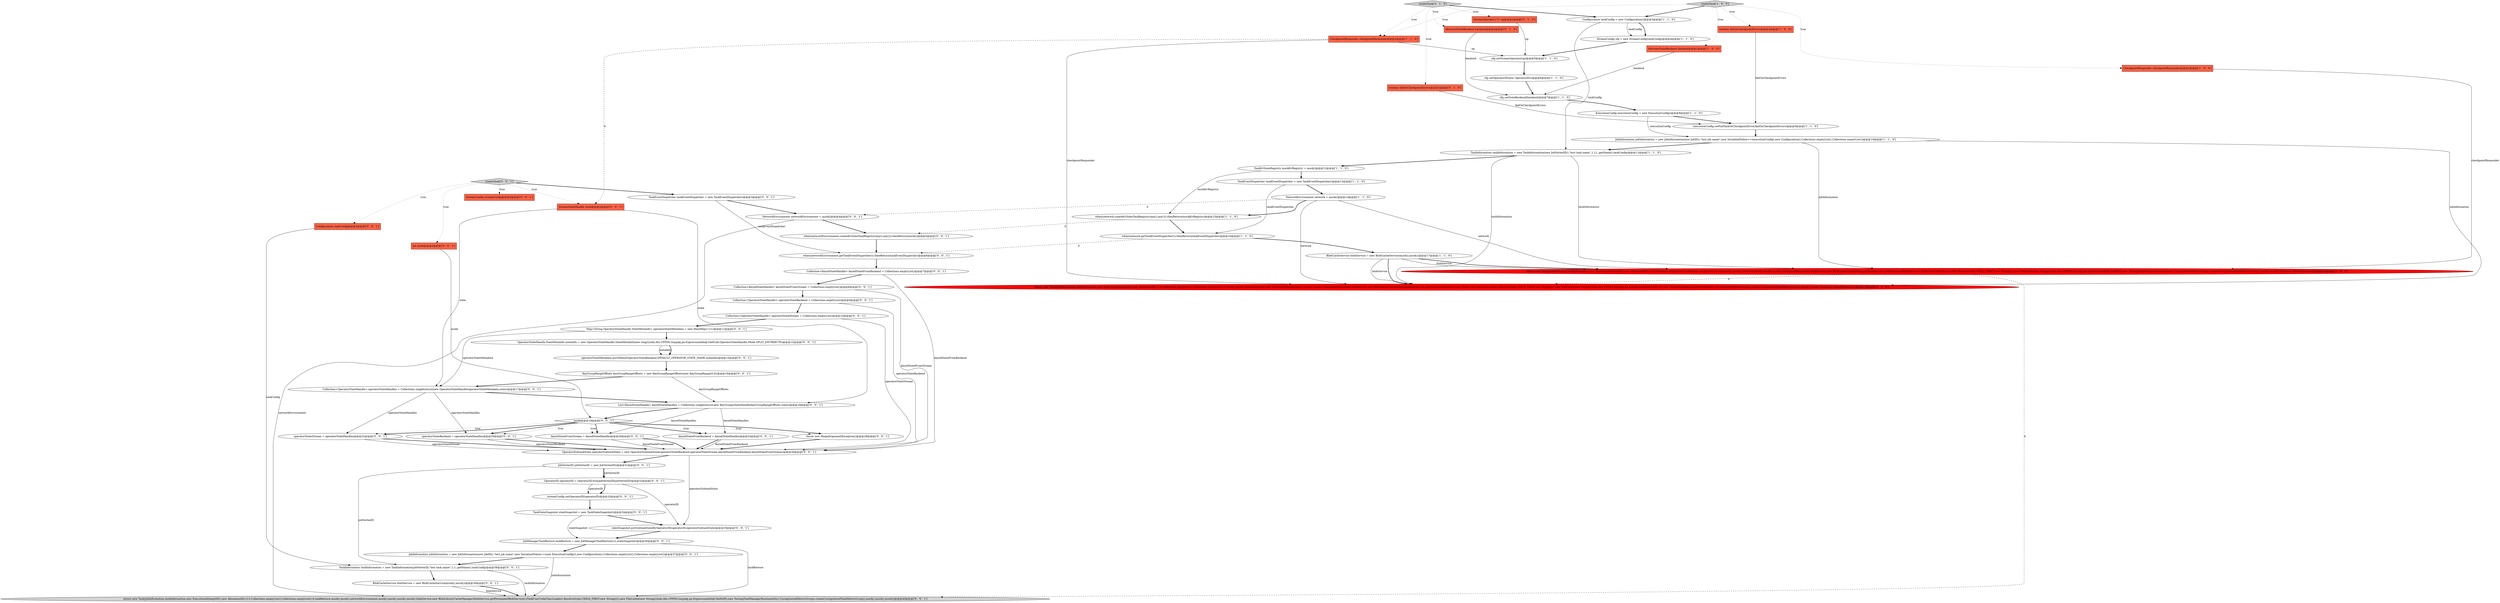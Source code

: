 digraph {
8 [style = filled, label = "boolean failOnCheckpointErrors@@@2@@@['1', '0', '0']", fillcolor = tomato, shape = box image = "AAA0AAABBB1BBB"];
45 [style = filled, label = "operatorStateBackend = operatorStateHandles@@@20@@@['0', '0', '1']", fillcolor = white, shape = ellipse image = "AAA0AAABBB3BBB"];
38 [style = filled, label = "Collection<KeyedStateHandle> keyedStateFromStream = Collections.emptyList()@@@8@@@['0', '0', '1']", fillcolor = white, shape = ellipse image = "AAA0AAABBB3BBB"];
58 [style = filled, label = "OperatorSubtaskState operatorSubtaskState = new OperatorSubtaskState(operatorStateBackend,operatorStateStream,keyedStateFromBackend,keyedStateFromStream)@@@30@@@['0', '0', '1']", fillcolor = white, shape = ellipse image = "AAA0AAABBB3BBB"];
15 [style = filled, label = "when(network.createKvStateTaskRegistry(any(),any())).thenReturn(mockKvRegistry)@@@15@@@['1', '1', '0']", fillcolor = white, shape = ellipse image = "AAA0AAABBB1BBB"];
10 [style = filled, label = "CheckpointResponder checkpointResponder@@@2@@@['1', '1', '0']", fillcolor = tomato, shape = box image = "AAA0AAABBB1BBB"];
59 [style = filled, label = "TaskInformation taskInformation = new TaskInformation(jobVertexID,\"test task name\",1,1,.getName(),taskConfig)@@@38@@@['0', '0', '1']", fillcolor = white, shape = ellipse image = "AAA0AAABBB3BBB"];
55 [style = filled, label = "TaskEventDispatcher taskEventDispatcher = new TaskEventDispatcher()@@@3@@@['0', '0', '1']", fillcolor = white, shape = ellipse image = "AAA0AAABBB3BBB"];
53 [style = filled, label = "mode@@@19@@@['0', '0', '1']", fillcolor = white, shape = diamond image = "AAA0AAABBB3BBB"];
31 [style = filled, label = "operatorStateMetadata.put(DefaultOperatorStateBackend.DEFAULT_OPERATOR_STATE_NAME,metaInfo)@@@15@@@['0', '0', '1']", fillcolor = white, shape = ellipse image = "AAA0AAABBB3BBB"];
56 [style = filled, label = "Collection<KeyedStateHandle> keyedStateFromBackend = Collections.emptyList()@@@7@@@['0', '0', '1']", fillcolor = white, shape = ellipse image = "AAA0AAABBB3BBB"];
49 [style = filled, label = "JobManagerTaskRestore taskRestore = new JobManagerTaskRestore(1L,stateSnapshot)@@@36@@@['0', '0', '1']", fillcolor = white, shape = ellipse image = "AAA0AAABBB3BBB"];
7 [style = filled, label = "StreamConfig cfg = new StreamConfig(taskConfig)@@@4@@@['1', '1', '0']", fillcolor = white, shape = ellipse image = "AAA0AAABBB1BBB"];
60 [style = filled, label = "stateSnapshot.putSubtaskStateByOperatorID(operatorID,operatorSubtaskState)@@@35@@@['0', '0', '1']", fillcolor = white, shape = ellipse image = "AAA0AAABBB3BBB"];
36 [style = filled, label = "createTask['0', '0', '1']", fillcolor = lightgray, shape = diamond image = "AAA0AAABBB3BBB"];
5 [style = filled, label = "cfg.setStateBackend(backend)@@@7@@@['1', '1', '0']", fillcolor = white, shape = ellipse image = "AAA0AAABBB1BBB"];
9 [style = filled, label = "return new Task(jobInformation,taskInformation,new ExecutionAttemptID(),new AllocationID(),0,0,Collections.emptyList(),Collections.emptyList(),0,null,mock(),mock(),network,mock(),mock(),mock(),checkpointResponder,blobService,new BlobLibraryCacheManager(blobService.getPermanentBlobService(),FlinkUserCodeClassLoaders.ResolveOrder.CHILD_FIRST,new String((((),new FileCache(new String((((edu.fdu.CPPDG.tinypdg.pe.ExpressionInfo@1be9062),new TestingTaskManagerRuntimeInfo(),UnregisteredMetricGroups.createUnregisteredTaskMetricGroup(),mock(),mock(),Executors.directExecutor())@@@18@@@['1', '0', '0']", fillcolor = red, shape = ellipse image = "AAA1AAABBB1BBB"];
50 [style = filled, label = "throw new IllegalArgumentException()@@@28@@@['0', '0', '1']", fillcolor = white, shape = ellipse image = "AAA0AAABBB3BBB"];
40 [style = filled, label = "JobVertexID jobVertexID = new JobVertexID()@@@31@@@['0', '0', '1']", fillcolor = white, shape = ellipse image = "AAA0AAABBB3BBB"];
42 [style = filled, label = "KeyGroupRangeOffsets keyGroupRangeOffsets = new KeyGroupRangeOffsets(new KeyGroupRange(0,0))@@@16@@@['0', '0', '1']", fillcolor = white, shape = ellipse image = "AAA0AAABBB3BBB"];
3 [style = filled, label = "AbstractStateBackend backend@@@2@@@['1', '0', '0']", fillcolor = tomato, shape = box image = "AAA0AAABBB1BBB"];
12 [style = filled, label = "executionConfig.setFailTaskOnCheckpointError(failOnCheckpointErrors)@@@9@@@['1', '1', '0']", fillcolor = white, shape = ellipse image = "AAA0AAABBB1BBB"];
25 [style = filled, label = "boolean failOnCheckpointErrors@@@2@@@['0', '1', '0']", fillcolor = tomato, shape = box image = "AAA0AAABBB2BBB"];
41 [style = filled, label = "List<KeyedStateHandle> keyedStateHandles = Collections.singletonList(new KeyGroupsStateHandle(keyGroupRangeOffsets,state))@@@18@@@['0', '0', '1']", fillcolor = white, shape = ellipse image = "AAA0AAABBB3BBB"];
24 [style = filled, label = "return new Task(jobInformation,taskInformation,new ExecutionAttemptID(),new AllocationID(),0,0,Collections.emptyList(),Collections.emptyList(),0,mock(),mock(),network,mock(),new TestTaskStateManager(),mock(),mock(),checkpointResponder,blobService,new BlobLibraryCacheManager(blobService.getPermanentBlobService(),FlinkUserCodeClassLoaders.ResolveOrder.CHILD_FIRST,new String((((),new FileCache(new String((((edu.fdu.CPPDG.tinypdg.pe.ExpressionInfo@1be9139),new TestingTaskManagerRuntimeInfo(),UnregisteredMetricGroups.createUnregisteredTaskMetricGroup(),mock(),mock(),Executors.directExecutor())@@@18@@@['0', '1', '0']", fillcolor = red, shape = ellipse image = "AAA1AAABBB2BBB"];
33 [style = filled, label = "BlobCacheService blobService = new BlobCacheService(mock(),mock())@@@39@@@['0', '0', '1']", fillcolor = white, shape = ellipse image = "AAA0AAABBB3BBB"];
22 [style = filled, label = "StreamOperator<?> op@@@2@@@['0', '1', '0']", fillcolor = tomato, shape = box image = "AAA0AAABBB2BBB"];
46 [style = filled, label = "OperatorID operatorID = OperatorID.fromJobVertexID(jobVertexID)@@@32@@@['0', '0', '1']", fillcolor = white, shape = ellipse image = "AAA0AAABBB3BBB"];
14 [style = filled, label = "when(network.getTaskEventDispatcher()).thenReturn(taskEventDispatcher)@@@16@@@['1', '1', '0']", fillcolor = white, shape = ellipse image = "AAA0AAABBB1BBB"];
30 [style = filled, label = "NetworkEnvironment networkEnvironment = mock()@@@4@@@['0', '0', '1']", fillcolor = white, shape = ellipse image = "AAA0AAABBB3BBB"];
39 [style = filled, label = "Configuration taskConfig@@@2@@@['0', '0', '1']", fillcolor = tomato, shape = box image = "AAA0AAABBB3BBB"];
13 [style = filled, label = "TaskEventDispatcher taskEventDispatcher = new TaskEventDispatcher()@@@13@@@['1', '1', '0']", fillcolor = white, shape = ellipse image = "AAA0AAABBB1BBB"];
18 [style = filled, label = "NetworkEnvironment network = mock()@@@14@@@['1', '1', '0']", fillcolor = white, shape = ellipse image = "AAA0AAABBB1BBB"];
43 [style = filled, label = "StreamStateHandle state@@@2@@@['0', '0', '1']", fillcolor = tomato, shape = box image = "AAA0AAABBB3BBB"];
44 [style = filled, label = "when(networkEnvironment.getTaskEventDispatcher()).thenReturn(taskEventDispatcher)@@@6@@@['0', '0', '1']", fillcolor = white, shape = ellipse image = "AAA0AAABBB3BBB"];
34 [style = filled, label = "streamConfig.setOperatorID(operatorID)@@@33@@@['0', '0', '1']", fillcolor = white, shape = ellipse image = "AAA0AAABBB3BBB"];
32 [style = filled, label = "TaskStateSnapshot stateSnapshot = new TaskStateSnapshot()@@@34@@@['0', '0', '1']", fillcolor = white, shape = ellipse image = "AAA0AAABBB3BBB"];
4 [style = filled, label = "CheckpointResponder checkpointResponder@@@2@@@['1', '0', '0']", fillcolor = tomato, shape = box image = "AAA0AAABBB1BBB"];
51 [style = filled, label = "operatorStateStream = operatorStateHandles@@@22@@@['0', '0', '1']", fillcolor = white, shape = ellipse image = "AAA0AAABBB3BBB"];
26 [style = filled, label = "StreamConfig streamConfig@@@2@@@['0', '0', '1']", fillcolor = tomato, shape = box image = "AAA0AAABBB3BBB"];
47 [style = filled, label = "keyedStateFromBackend = keyedStateHandles@@@24@@@['0', '0', '1']", fillcolor = white, shape = ellipse image = "AAA0AAABBB3BBB"];
35 [style = filled, label = "return new Task(jobInformation,taskInformation,new ExecutionAttemptID(),new AllocationID(),0,0,Collections.emptyList(),Collections.emptyList(),0,taskRestore,mock(),mock(),networkEnvironment,mock(),mock(),mock(),mock(),blobService,new BlobLibraryCacheManager(blobService.getPermanentBlobService(),FlinkUserCodeClassLoaders.ResolveOrder.CHILD_FIRST,new String((((),new FileCache(new String((((edu.fdu.CPPDG.tinypdg.pe.ExpressionInfo@1be9295),new TestingTaskManagerRuntimeInfo(),UnregisteredMetricGroups.createUnregisteredTaskMetricGroup(),mock(),mock(),mock())@@@40@@@['0', '0', '1']", fillcolor = lightgray, shape = ellipse image = "AAA0AAABBB3BBB"];
54 [style = filled, label = "JobInformation jobInformation = new JobInformation(new JobID(),\"test job name\",new SerializedValue<>(new ExecutionConfig()),new Configuration(),Collections.emptyList(),Collections.emptyList())@@@37@@@['0', '0', '1']", fillcolor = white, shape = ellipse image = "AAA0AAABBB3BBB"];
11 [style = filled, label = "cfg.setStreamOperator(op)@@@5@@@['1', '1', '0']", fillcolor = white, shape = ellipse image = "AAA0AAABBB1BBB"];
0 [style = filled, label = "TaskKvStateRegistry mockKvRegistry = mock()@@@12@@@['1', '1', '0']", fillcolor = white, shape = ellipse image = "AAA0AAABBB1BBB"];
29 [style = filled, label = "OperatorStateHandle.StateMetaInfo metaInfo = new OperatorStateHandle.StateMetaInfo(new long((((edu.fdu.CPPDG.tinypdg.pe.ExpressionInfo@1be91a9,OperatorStateHandle.Mode.SPLIT_DISTRIBUTE)@@@12@@@['0', '0', '1']", fillcolor = white, shape = ellipse image = "AAA0AAABBB3BBB"];
48 [style = filled, label = "when(networkEnvironment.createKvStateTaskRegistry(any(),any())).thenReturn(mock())@@@5@@@['0', '0', '1']", fillcolor = white, shape = ellipse image = "AAA0AAABBB3BBB"];
61 [style = filled, label = "Collection<OperatorStateHandle> operatorStateStream = Collections.emptyList()@@@10@@@['0', '0', '1']", fillcolor = white, shape = ellipse image = "AAA0AAABBB3BBB"];
19 [style = filled, label = "ExecutionConfig executionConfig = new ExecutionConfig()@@@8@@@['1', '1', '0']", fillcolor = white, shape = ellipse image = "AAA0AAABBB1BBB"];
6 [style = filled, label = "BlobCacheService blobService = new BlobCacheService(mock(),mock())@@@17@@@['1', '1', '0']", fillcolor = white, shape = ellipse image = "AAA0AAABBB1BBB"];
1 [style = filled, label = "Configuration taskConfig = new Configuration()@@@3@@@['1', '1', '0']", fillcolor = white, shape = ellipse image = "AAA0AAABBB1BBB"];
23 [style = filled, label = "AbstractStateBackend backend@@@2@@@['0', '1', '0']", fillcolor = tomato, shape = box image = "AAA0AAABBB2BBB"];
28 [style = filled, label = "keyedStateFromStream = keyedStateHandles@@@26@@@['0', '0', '1']", fillcolor = white, shape = ellipse image = "AAA0AAABBB3BBB"];
27 [style = filled, label = "Collection<OperatorStateHandle> operatorStateHandles = Collections.singletonList(new OperatorStateHandle(operatorStateMetadata,state))@@@17@@@['0', '0', '1']", fillcolor = white, shape = ellipse image = "AAA0AAABBB3BBB"];
37 [style = filled, label = "int mode@@@2@@@['0', '0', '1']", fillcolor = tomato, shape = box image = "AAA0AAABBB3BBB"];
2 [style = filled, label = "JobInformation jobInformation = new JobInformation(new JobID(),\"test job name\",new SerializedValue<>(executionConfig),new Configuration(),Collections.emptyList(),Collections.emptyList())@@@10@@@['1', '1', '0']", fillcolor = white, shape = ellipse image = "AAA0AAABBB1BBB"];
57 [style = filled, label = "Collection<OperatorStateHandle> operatorStateBackend = Collections.emptyList()@@@9@@@['0', '0', '1']", fillcolor = white, shape = ellipse image = "AAA0AAABBB3BBB"];
52 [style = filled, label = "Map<String,OperatorStateHandle.StateMetaInfo> operatorStateMetadata = new HashMap<>(1)@@@11@@@['0', '0', '1']", fillcolor = white, shape = ellipse image = "AAA0AAABBB3BBB"];
21 [style = filled, label = "createTask['0', '1', '0']", fillcolor = lightgray, shape = diamond image = "AAA0AAABBB2BBB"];
17 [style = filled, label = "TaskInformation taskInformation = new TaskInformation(new JobVertexID(),\"test task name\",1,11,.getName(),taskConfig)@@@11@@@['1', '1', '0']", fillcolor = white, shape = ellipse image = "AAA0AAABBB1BBB"];
16 [style = filled, label = "createTask['1', '0', '0']", fillcolor = lightgray, shape = diamond image = "AAA0AAABBB1BBB"];
20 [style = filled, label = "cfg.setOperatorID(new OperatorID())@@@6@@@['1', '1', '0']", fillcolor = white, shape = ellipse image = "AAA0AAABBB1BBB"];
3->5 [style = solid, label="backend"];
46->34 [style = bold, label=""];
0->13 [style = bold, label=""];
59->35 [style = solid, label="taskInformation"];
18->30 [style = dashed, label="0"];
32->49 [style = solid, label="stateSnapshot"];
18->9 [style = solid, label="network"];
53->47 [style = bold, label=""];
27->51 [style = solid, label="operatorStateHandles"];
4->9 [style = solid, label="checkpointResponder"];
51->58 [style = solid, label="operatorStateStream"];
16->10 [style = dotted, label="true"];
36->55 [style = bold, label=""];
12->2 [style = bold, label=""];
40->59 [style = solid, label="jobVertexID"];
36->39 [style = dotted, label="true"];
53->47 [style = dotted, label="true"];
21->23 [style = dotted, label="true"];
14->44 [style = dashed, label="0"];
21->1 [style = bold, label=""];
0->15 [style = solid, label="mockKvRegistry"];
17->9 [style = solid, label="taskInformation"];
10->11 [style = solid, label="op"];
34->32 [style = bold, label=""];
56->38 [style = bold, label=""];
7->11 [style = bold, label=""];
52->27 [style = solid, label="operatorStateMetadata"];
57->61 [style = bold, label=""];
19->12 [style = bold, label=""];
53->51 [style = dotted, label="true"];
30->35 [style = solid, label="networkEnvironment"];
61->52 [style = bold, label=""];
18->15 [style = bold, label=""];
49->35 [style = solid, label="taskRestore"];
13->14 [style = solid, label="taskEventDispatcher"];
21->22 [style = dotted, label="true"];
17->24 [style = solid, label="taskInformation"];
48->44 [style = bold, label=""];
51->58 [style = bold, label=""];
16->4 [style = dotted, label="true"];
43->27 [style = solid, label="state"];
46->34 [style = solid, label="operatorID"];
38->57 [style = bold, label=""];
47->58 [style = bold, label=""];
22->11 [style = solid, label="op"];
41->53 [style = bold, label=""];
38->58 [style = solid, label="keyedStateFromStream"];
1->17 [style = solid, label="taskConfig"];
55->44 [style = solid, label="taskEventDispatcher"];
2->24 [style = solid, label="jobInformation"];
23->5 [style = solid, label="backend"];
54->59 [style = bold, label=""];
54->35 [style = solid, label="jobInformation"];
10->43 [style = dashed, label="0"];
8->12 [style = solid, label="failOnCheckpointErrors"];
61->58 [style = solid, label="operatorStateStream"];
14->6 [style = bold, label=""];
49->54 [style = bold, label=""];
13->18 [style = bold, label=""];
2->9 [style = solid, label="jobInformation"];
2->17 [style = bold, label=""];
16->8 [style = dotted, label="true"];
19->2 [style = solid, label="executionConfig"];
44->56 [style = bold, label=""];
42->41 [style = solid, label="keyGroupRangeOffsets"];
15->14 [style = bold, label=""];
50->58 [style = bold, label=""];
53->28 [style = dotted, label="true"];
57->58 [style = solid, label="operatorStateBackend"];
53->50 [style = dotted, label="true"];
6->24 [style = bold, label=""];
15->48 [style = dashed, label="0"];
10->24 [style = solid, label="checkpointResponder"];
41->47 [style = solid, label="keyedStateHandles"];
6->24 [style = solid, label="blobService"];
21->10 [style = dotted, label="true"];
53->45 [style = dotted, label="true"];
1->7 [style = bold, label=""];
36->37 [style = dotted, label="true"];
9->35 [style = dashed, label="0"];
53->50 [style = bold, label=""];
60->49 [style = bold, label=""];
21->25 [style = dotted, label="true"];
5->19 [style = bold, label=""];
45->58 [style = bold, label=""];
31->42 [style = bold, label=""];
6->9 [style = solid, label="blobService"];
17->0 [style = bold, label=""];
55->30 [style = bold, label=""];
32->60 [style = bold, label=""];
45->58 [style = solid, label="operatorStateBackend"];
16->1 [style = bold, label=""];
28->58 [style = solid, label="keyedStateFromStream"];
29->31 [style = solid, label="metaInfo"];
1->7 [style = solid, label="taskConfig"];
42->27 [style = bold, label=""];
59->33 [style = bold, label=""];
47->58 [style = solid, label="keyedStateFromBackend"];
33->35 [style = solid, label="blobService"];
53->28 [style = bold, label=""];
40->46 [style = solid, label="jobVertexID"];
18->24 [style = solid, label="network"];
28->58 [style = bold, label=""];
36->26 [style = dotted, label="true"];
25->12 [style = solid, label="failOnCheckpointErrors"];
11->20 [style = bold, label=""];
33->35 [style = bold, label=""];
53->51 [style = bold, label=""];
9->24 [style = dashed, label="0"];
29->31 [style = bold, label=""];
56->58 [style = solid, label="keyedStateFromBackend"];
58->40 [style = bold, label=""];
37->53 [style = solid, label="mode"];
43->41 [style = solid, label="state"];
39->59 [style = solid, label="taskConfig"];
16->3 [style = dotted, label="true"];
20->5 [style = bold, label=""];
40->46 [style = bold, label=""];
27->45 [style = solid, label="operatorStateHandles"];
36->43 [style = dotted, label="true"];
41->28 [style = solid, label="keyedStateHandles"];
27->41 [style = bold, label=""];
52->29 [style = bold, label=""];
46->60 [style = solid, label="operatorID"];
6->9 [style = bold, label=""];
30->48 [style = bold, label=""];
58->60 [style = solid, label="operatorSubtaskState"];
53->45 [style = bold, label=""];
}
